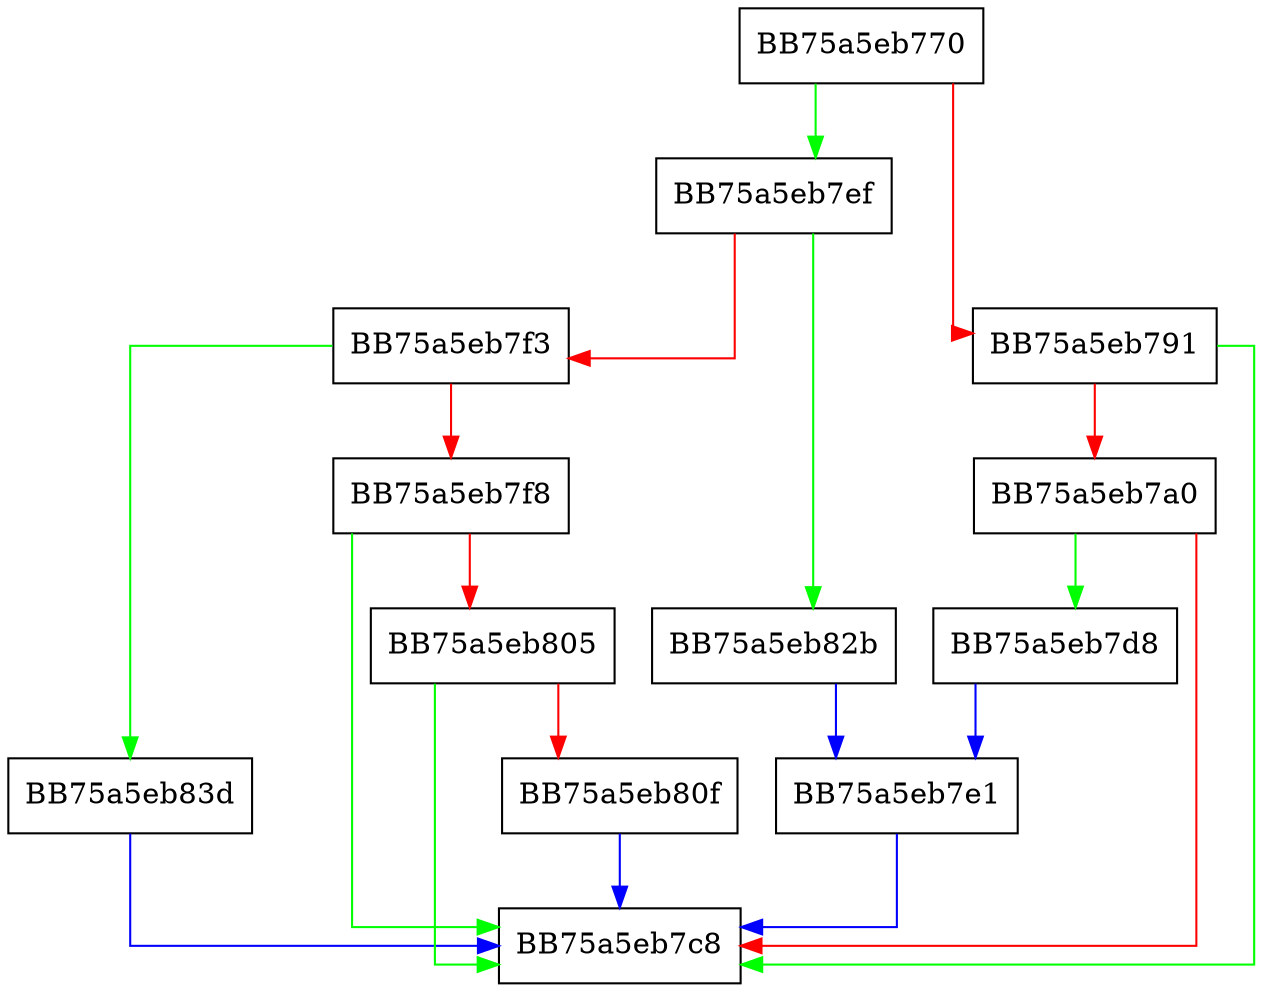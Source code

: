 digraph revepkcrc_callback {
  node [shape="box"];
  graph [splines=ortho];
  BB75a5eb770 -> BB75a5eb7ef [color="green"];
  BB75a5eb770 -> BB75a5eb791 [color="red"];
  BB75a5eb791 -> BB75a5eb7c8 [color="green"];
  BB75a5eb791 -> BB75a5eb7a0 [color="red"];
  BB75a5eb7a0 -> BB75a5eb7d8 [color="green"];
  BB75a5eb7a0 -> BB75a5eb7c8 [color="red"];
  BB75a5eb7d8 -> BB75a5eb7e1 [color="blue"];
  BB75a5eb7e1 -> BB75a5eb7c8 [color="blue"];
  BB75a5eb7ef -> BB75a5eb82b [color="green"];
  BB75a5eb7ef -> BB75a5eb7f3 [color="red"];
  BB75a5eb7f3 -> BB75a5eb83d [color="green"];
  BB75a5eb7f3 -> BB75a5eb7f8 [color="red"];
  BB75a5eb7f8 -> BB75a5eb7c8 [color="green"];
  BB75a5eb7f8 -> BB75a5eb805 [color="red"];
  BB75a5eb805 -> BB75a5eb7c8 [color="green"];
  BB75a5eb805 -> BB75a5eb80f [color="red"];
  BB75a5eb80f -> BB75a5eb7c8 [color="blue"];
  BB75a5eb82b -> BB75a5eb7e1 [color="blue"];
  BB75a5eb83d -> BB75a5eb7c8 [color="blue"];
}